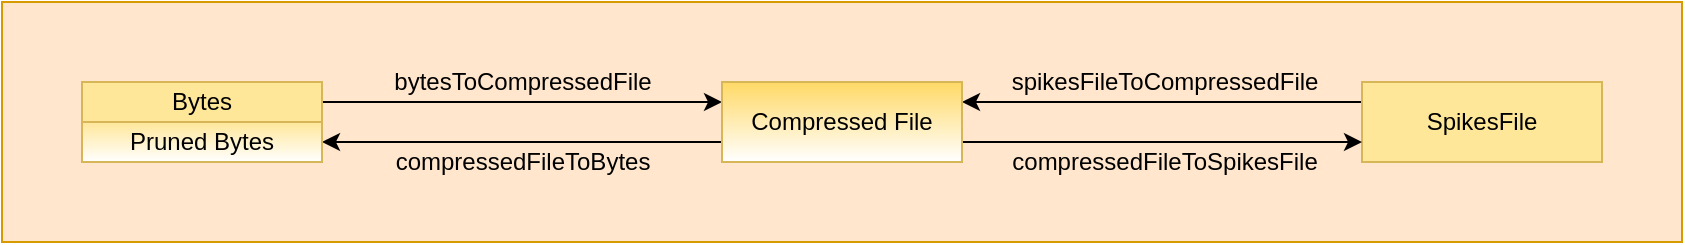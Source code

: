 <mxfile version="15.4.0" type="device"><diagram id="LPO7WoNpDzE07uJFlrCg" name="Page-1"><mxGraphModel dx="2193" dy="1419" grid="1" gridSize="10" guides="1" tooltips="1" connect="1" arrows="1" fold="1" page="1" pageScale="1" pageWidth="1169" pageHeight="827" math="0" shadow="0"><root><mxCell id="0"/><mxCell id="1" parent="0"/><mxCell id="OgREXXHtI4Id701yjohI-1" value="" style="rounded=0;whiteSpace=wrap;html=1;fillColor=#ffe6cc;strokeColor=#d79b00;" parent="1" vertex="1"><mxGeometry x="-40" y="-80" width="840" height="120" as="geometry"/></mxCell><mxCell id="OgREXXHtI4Id701yjohI-28" style="edgeStyle=orthogonalEdgeStyle;rounded=0;orthogonalLoop=1;jettySize=auto;html=1;exitX=1;exitY=0.25;exitDx=0;exitDy=0;entryX=0;entryY=0.25;entryDx=0;entryDy=0;" parent="1" source="OgREXXHtI4Id701yjohI-5" target="OgREXXHtI4Id701yjohI-20" edge="1"><mxGeometry relative="1" as="geometry"/></mxCell><mxCell id="OgREXXHtI4Id701yjohI-5" value="Bytes&lt;br&gt;Pruned Bytes" style="rounded=0;whiteSpace=wrap;html=1;fillColor=#FFE799;strokeColor=#d6b656;" parent="1" vertex="1"><mxGeometry y="-40" width="120" height="40" as="geometry"/></mxCell><mxCell id="OgREXXHtI4Id701yjohI-30" style="edgeStyle=orthogonalEdgeStyle;rounded=0;orthogonalLoop=1;jettySize=auto;html=1;exitX=0;exitY=0.25;exitDx=0;exitDy=0;entryX=1;entryY=0.25;entryDx=0;entryDy=0;" parent="1" source="OgREXXHtI4Id701yjohI-10" target="OgREXXHtI4Id701yjohI-20" edge="1"><mxGeometry relative="1" as="geometry"/></mxCell><mxCell id="OgREXXHtI4Id701yjohI-10" value="SpikesFile" style="rounded=0;whiteSpace=wrap;html=1;fillColor=#FFE799;strokeColor=#d6b656;" parent="1" vertex="1"><mxGeometry x="640" y="-40" width="120" height="40" as="geometry"/></mxCell><mxCell id="OgREXXHtI4Id701yjohI-29" style="edgeStyle=orthogonalEdgeStyle;rounded=0;orthogonalLoop=1;jettySize=auto;html=1;exitX=0;exitY=0.75;exitDx=0;exitDy=0;entryX=1;entryY=0.75;entryDx=0;entryDy=0;" parent="1" source="OgREXXHtI4Id701yjohI-20" target="OgREXXHtI4Id701yjohI-5" edge="1"><mxGeometry relative="1" as="geometry"/></mxCell><mxCell id="OgREXXHtI4Id701yjohI-31" style="edgeStyle=orthogonalEdgeStyle;rounded=0;orthogonalLoop=1;jettySize=auto;html=1;exitX=1;exitY=0.75;exitDx=0;exitDy=0;entryX=0;entryY=0.75;entryDx=0;entryDy=0;" parent="1" source="OgREXXHtI4Id701yjohI-20" target="OgREXXHtI4Id701yjohI-10" edge="1"><mxGeometry relative="1" as="geometry"/></mxCell><mxCell id="OgREXXHtI4Id701yjohI-20" value="Compressed File" style="rounded=0;whiteSpace=wrap;html=1;fillColor=#FFD966;strokeColor=#d6b656;gradientColor=#FFFFFF;" parent="1" vertex="1"><mxGeometry x="320" y="-40" width="120" height="40" as="geometry"/></mxCell><mxCell id="OgREXXHtI4Id701yjohI-32" value="spikesFileToCompressedFile" style="text;html=1;align=center;verticalAlign=middle;resizable=0;points=[];autosize=1;strokeColor=none;fillColor=none;" parent="1" vertex="1"><mxGeometry x="456" y="-50" width="170" height="20" as="geometry"/></mxCell><mxCell id="OgREXXHtI4Id701yjohI-33" value="bytesToCompressedFile" style="text;html=1;align=center;verticalAlign=middle;resizable=0;points=[];autosize=1;strokeColor=none;fillColor=none;" parent="1" vertex="1"><mxGeometry x="150" y="-50" width="140" height="20" as="geometry"/></mxCell><mxCell id="OgREXXHtI4Id701yjohI-35" value="compressedFileToSpikesFile" style="text;html=1;align=center;verticalAlign=middle;resizable=0;points=[];autosize=1;strokeColor=none;fillColor=none;" parent="1" vertex="1"><mxGeometry x="456" y="-10" width="170" height="20" as="geometry"/></mxCell><mxCell id="OgREXXHtI4Id701yjohI-36" value="compressedFileToBytes" style="text;html=1;align=center;verticalAlign=middle;resizable=0;points=[];autosize=1;strokeColor=none;fillColor=none;" parent="1" vertex="1"><mxGeometry x="150" y="-10" width="140" height="20" as="geometry"/></mxCell><mxCell id="OgREXXHtI4Id701yjohI-42" value="Pruned Bytes" style="rounded=0;whiteSpace=wrap;html=1;fillColor=#FFE799;strokeColor=#D6B656;gradientColor=#ffffff;shadow=0;" parent="1" vertex="1"><mxGeometry y="-20" width="120" height="20" as="geometry"/></mxCell><mxCell id="OgREXXHtI4Id701yjohI-43" value="Bytes" style="rounded=0;whiteSpace=wrap;html=1;fillColor=#FFE799;strokeColor=#d6b656;" parent="1" vertex="1"><mxGeometry y="-40" width="120" height="20" as="geometry"/></mxCell></root></mxGraphModel></diagram></mxfile>